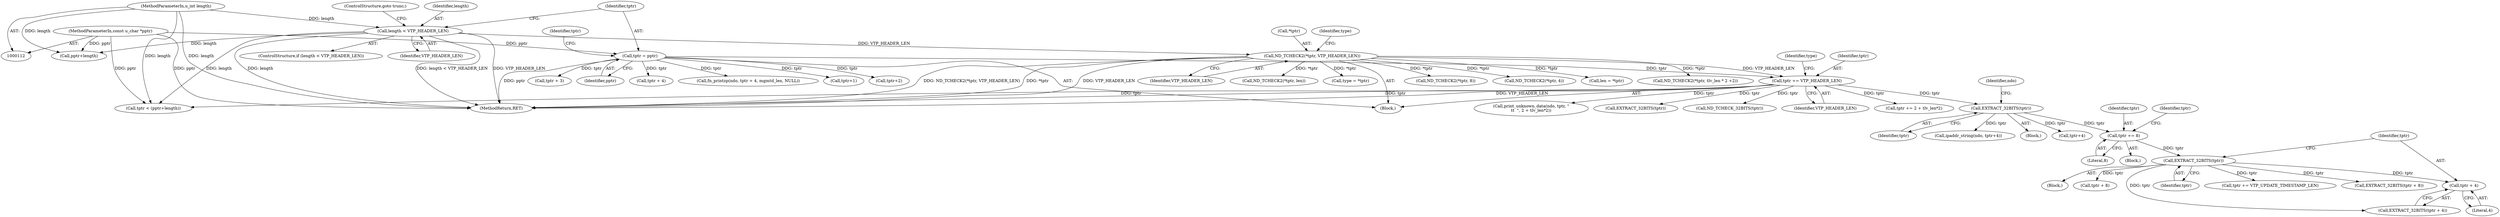 digraph "0_tcpdump_ae83295915d08a854de27a88efac5dd7353e6d3f@pointer" {
"1000254" [label="(Call,tptr + 4)"];
"1000250" [label="(Call,EXTRACT_32BITS(tptr))"];
"1000237" [label="(Call,tptr += 8)"];
"1000230" [label="(Call,EXTRACT_32BITS(tptr))"];
"1000213" [label="(Call,tptr += VTP_HEADER_LEN)"];
"1000132" [label="(Call,ND_TCHECK2(*tptr, VTP_HEADER_LEN))"];
"1000125" [label="(Call,length < VTP_HEADER_LEN)"];
"1000115" [label="(MethodParameterIn,u_int length)"];
"1000129" [label="(Call,tptr = pptr)"];
"1000114" [label="(MethodParameterIn,const u_char *pptr)"];
"1000229" [label="(Block,)"];
"1000215" [label="(Identifier,VTP_HEADER_LEN)"];
"1000316" [label="(Call,len = *tptr)"];
"1000230" [label="(Call,EXTRACT_32BITS(tptr))"];
"1000261" [label="(Call,tptr += VTP_UPDATE_TIMESTAMP_LEN)"];
"1000257" [label="(Call,EXTRACT_32BITS(tptr + 8))"];
"1000550" [label="(Call,tptr += 2 + tlv_len*2)"];
"1000533" [label="(Call,print_unknown_data(ndo, tptr, \"\n\t\t  \", 2 + tlv_len*2))"];
"1000444" [label="(Call,ND_TCHECK2(*tptr, tlv_len * 2 +2))"];
"1000114" [label="(MethodParameterIn,const u_char *pptr)"];
"1000254" [label="(Call,tptr + 4)"];
"1000568" [label="(Call,EXTRACT_32BITS(tptr))"];
"1000295" [label="(Call,ND_TCHECK_32BITS(tptr))"];
"1000249" [label="(Block,)"];
"1000237" [label="(Call,tptr += 8)"];
"1000581" [label="(MethodReturn,RET)"];
"1000308" [label="(Call,tptr < (pptr+length))"];
"1000192" [label="(Call,fn_printzp(ndo, tptr + 4, mgmtd_len, NULL))"];
"1000116" [label="(Block,)"];
"1000213" [label="(Call,tptr += VTP_HEADER_LEN)"];
"1000139" [label="(Call,tptr+1)"];
"1000310" [label="(Call,pptr+length)"];
"1000137" [label="(Identifier,type)"];
"1000135" [label="(Identifier,VTP_HEADER_LEN)"];
"1000127" [label="(Identifier,VTP_HEADER_LEN)"];
"1000210" [label="(Call,tptr+2)"];
"1000234" [label="(Call,tptr+4)"];
"1000173" [label="(Call,tptr + 3)"];
"1000256" [label="(Literal,4)"];
"1000217" [label="(Identifier,type)"];
"1000115" [label="(MethodParameterIn,u_int length)"];
"1000131" [label="(Identifier,pptr)"];
"1000218" [label="(Block,)"];
"1000325" [label="(Call,ND_TCHECK2(*tptr, len))"];
"1000250" [label="(Call,EXTRACT_32BITS(tptr))"];
"1000126" [label="(Identifier,length)"];
"1000239" [label="(Literal,8)"];
"1000232" [label="(Call,ipaddr_string(ndo, tptr+4))"];
"1000242" [label="(Identifier,tptr)"];
"1000231" [label="(Identifier,tptr)"];
"1000128" [label="(ControlStructure,goto trunc;)"];
"1000238" [label="(Identifier,tptr)"];
"1000214" [label="(Identifier,tptr)"];
"1000125" [label="(Call,length < VTP_HEADER_LEN)"];
"1000255" [label="(Identifier,tptr)"];
"1000130" [label="(Identifier,tptr)"];
"1000129" [label="(Call,tptr = pptr)"];
"1000134" [label="(Identifier,tptr)"];
"1000194" [label="(Call,tptr + 4)"];
"1000258" [label="(Call,tptr + 8)"];
"1000413" [label="(Call,type = *tptr)"];
"1000253" [label="(Call,EXTRACT_32BITS(tptr + 4))"];
"1000251" [label="(Identifier,tptr)"];
"1000124" [label="(ControlStructure,if (length < VTP_HEADER_LEN))"];
"1000133" [label="(Call,*tptr)"];
"1000132" [label="(Call,ND_TCHECK2(*tptr, VTP_HEADER_LEN))"];
"1000220" [label="(Call,ND_TCHECK2(*tptr, 8))"];
"1000559" [label="(Call,ND_TCHECK2(*tptr, 4))"];
"1000233" [label="(Identifier,ndo)"];
"1000254" -> "1000253"  [label="AST: "];
"1000254" -> "1000256"  [label="CFG: "];
"1000255" -> "1000254"  [label="AST: "];
"1000256" -> "1000254"  [label="AST: "];
"1000253" -> "1000254"  [label="CFG: "];
"1000250" -> "1000254"  [label="DDG: tptr"];
"1000250" -> "1000249"  [label="AST: "];
"1000250" -> "1000251"  [label="CFG: "];
"1000251" -> "1000250"  [label="AST: "];
"1000255" -> "1000250"  [label="CFG: "];
"1000237" -> "1000250"  [label="DDG: tptr"];
"1000250" -> "1000253"  [label="DDG: tptr"];
"1000250" -> "1000257"  [label="DDG: tptr"];
"1000250" -> "1000258"  [label="DDG: tptr"];
"1000250" -> "1000261"  [label="DDG: tptr"];
"1000237" -> "1000218"  [label="AST: "];
"1000237" -> "1000239"  [label="CFG: "];
"1000238" -> "1000237"  [label="AST: "];
"1000239" -> "1000237"  [label="AST: "];
"1000242" -> "1000237"  [label="CFG: "];
"1000230" -> "1000237"  [label="DDG: tptr"];
"1000230" -> "1000229"  [label="AST: "];
"1000230" -> "1000231"  [label="CFG: "];
"1000231" -> "1000230"  [label="AST: "];
"1000233" -> "1000230"  [label="CFG: "];
"1000213" -> "1000230"  [label="DDG: tptr"];
"1000230" -> "1000232"  [label="DDG: tptr"];
"1000230" -> "1000234"  [label="DDG: tptr"];
"1000213" -> "1000116"  [label="AST: "];
"1000213" -> "1000215"  [label="CFG: "];
"1000214" -> "1000213"  [label="AST: "];
"1000215" -> "1000213"  [label="AST: "];
"1000217" -> "1000213"  [label="CFG: "];
"1000213" -> "1000581"  [label="DDG: tptr"];
"1000213" -> "1000581"  [label="DDG: VTP_HEADER_LEN"];
"1000132" -> "1000213"  [label="DDG: VTP_HEADER_LEN"];
"1000129" -> "1000213"  [label="DDG: tptr"];
"1000213" -> "1000295"  [label="DDG: tptr"];
"1000213" -> "1000308"  [label="DDG: tptr"];
"1000213" -> "1000533"  [label="DDG: tptr"];
"1000213" -> "1000550"  [label="DDG: tptr"];
"1000213" -> "1000568"  [label="DDG: tptr"];
"1000132" -> "1000116"  [label="AST: "];
"1000132" -> "1000135"  [label="CFG: "];
"1000133" -> "1000132"  [label="AST: "];
"1000135" -> "1000132"  [label="AST: "];
"1000137" -> "1000132"  [label="CFG: "];
"1000132" -> "1000581"  [label="DDG: ND_TCHECK2(*tptr, VTP_HEADER_LEN)"];
"1000132" -> "1000581"  [label="DDG: *tptr"];
"1000132" -> "1000581"  [label="DDG: VTP_HEADER_LEN"];
"1000125" -> "1000132"  [label="DDG: VTP_HEADER_LEN"];
"1000132" -> "1000220"  [label="DDG: *tptr"];
"1000132" -> "1000316"  [label="DDG: *tptr"];
"1000132" -> "1000325"  [label="DDG: *tptr"];
"1000132" -> "1000413"  [label="DDG: *tptr"];
"1000132" -> "1000444"  [label="DDG: *tptr"];
"1000132" -> "1000559"  [label="DDG: *tptr"];
"1000125" -> "1000124"  [label="AST: "];
"1000125" -> "1000127"  [label="CFG: "];
"1000126" -> "1000125"  [label="AST: "];
"1000127" -> "1000125"  [label="AST: "];
"1000128" -> "1000125"  [label="CFG: "];
"1000130" -> "1000125"  [label="CFG: "];
"1000125" -> "1000581"  [label="DDG: length"];
"1000125" -> "1000581"  [label="DDG: length < VTP_HEADER_LEN"];
"1000125" -> "1000581"  [label="DDG: VTP_HEADER_LEN"];
"1000115" -> "1000125"  [label="DDG: length"];
"1000125" -> "1000308"  [label="DDG: length"];
"1000125" -> "1000310"  [label="DDG: length"];
"1000115" -> "1000112"  [label="AST: "];
"1000115" -> "1000581"  [label="DDG: length"];
"1000115" -> "1000308"  [label="DDG: length"];
"1000115" -> "1000310"  [label="DDG: length"];
"1000129" -> "1000116"  [label="AST: "];
"1000129" -> "1000131"  [label="CFG: "];
"1000130" -> "1000129"  [label="AST: "];
"1000131" -> "1000129"  [label="AST: "];
"1000134" -> "1000129"  [label="CFG: "];
"1000129" -> "1000581"  [label="DDG: pptr"];
"1000114" -> "1000129"  [label="DDG: pptr"];
"1000129" -> "1000139"  [label="DDG: tptr"];
"1000129" -> "1000173"  [label="DDG: tptr"];
"1000129" -> "1000192"  [label="DDG: tptr"];
"1000129" -> "1000194"  [label="DDG: tptr"];
"1000129" -> "1000210"  [label="DDG: tptr"];
"1000114" -> "1000112"  [label="AST: "];
"1000114" -> "1000581"  [label="DDG: pptr"];
"1000114" -> "1000308"  [label="DDG: pptr"];
"1000114" -> "1000310"  [label="DDG: pptr"];
}
